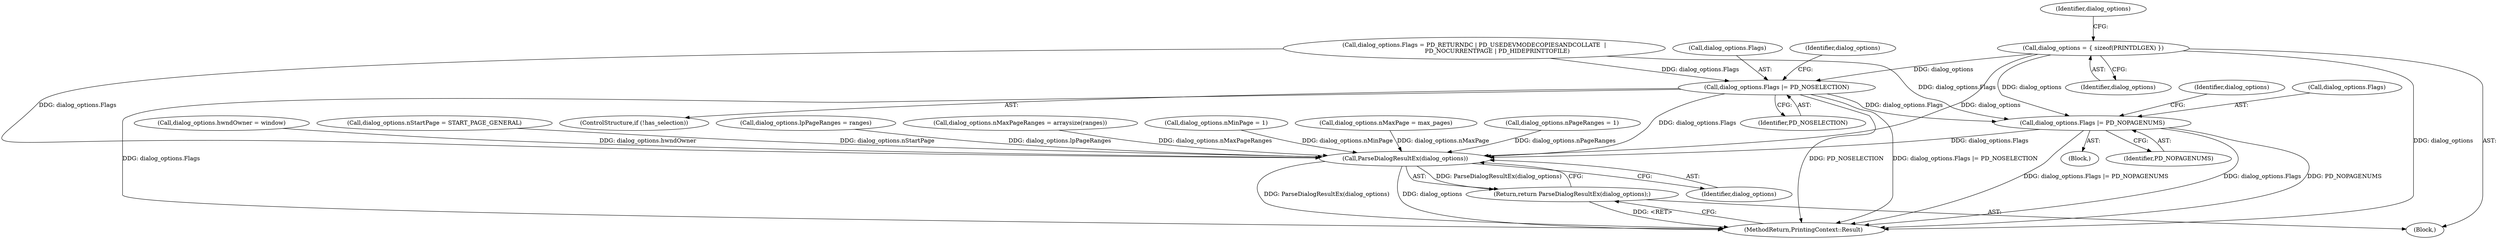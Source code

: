digraph "0_Chrome_fc790462b4f248712bbc8c3734664dd6b05f80f2_5@API" {
"1000134" [label="(Call,dialog_options = { sizeof(PRINTDLGEX) })"];
"1000155" [label="(Call,dialog_options.Flags |= PD_NOSELECTION)"];
"1000216" [label="(Call,dialog_options.Flags |= PD_NOPAGENUMS)"];
"1000233" [label="(Call,ParseDialogResultEx(dialog_options))"];
"1000232" [label="(Return,return ParseDialogResultEx(dialog_options);)"];
"1000226" [label="(Identifier,dialog_options)"];
"1000141" [label="(Call,dialog_options.Flags = PD_RETURNDC | PD_USEDEVMODECOPIESANDCOLLATE  |\n                         PD_NOCURRENTPAGE | PD_HIDEPRINTTOFILE)"];
"1000138" [label="(Identifier,dialog_options)"];
"1000105" [label="(Block,)"];
"1000235" [label="(MethodReturn,PrintingContext::Result)"];
"1000156" [label="(Call,dialog_options.Flags)"];
"1000163" [label="(Identifier,dialog_options)"];
"1000155" [label="(Call,dialog_options.Flags |= PD_NOSELECTION)"];
"1000136" [label="(Call,dialog_options.hwndOwner = window)"];
"1000161" [label="(Call,dialog_options.nStartPage = START_PAGE_GENERAL)"];
"1000135" [label="(Identifier,dialog_options)"];
"1000216" [label="(Call,dialog_options.Flags |= PD_NOPAGENUMS)"];
"1000233" [label="(Call,ParseDialogResultEx(dialog_options))"];
"1000232" [label="(Return,return ParseDialogResultEx(dialog_options);)"];
"1000209" [label="(Call,dialog_options.lpPageRanges = ranges)"];
"1000134" [label="(Call,dialog_options = { sizeof(PRINTDLGEX) })"];
"1000220" [label="(Identifier,PD_NOPAGENUMS)"];
"1000193" [label="(Call,dialog_options.nMaxPageRanges = arraysize(ranges))"];
"1000152" [label="(ControlStructure,if (!has_selection))"];
"1000199" [label="(Call,dialog_options.nMinPage = 1)"];
"1000204" [label="(Call,dialog_options.nMaxPage = max_pages)"];
"1000217" [label="(Call,dialog_options.Flags)"];
"1000234" [label="(Identifier,dialog_options)"];
"1000188" [label="(Call,dialog_options.nPageRanges = 1)"];
"1000159" [label="(Identifier,PD_NOSELECTION)"];
"1000215" [label="(Block,)"];
"1000134" -> "1000105"  [label="AST: "];
"1000134" -> "1000135"  [label="CFG: "];
"1000135" -> "1000134"  [label="AST: "];
"1000138" -> "1000134"  [label="CFG: "];
"1000134" -> "1000235"  [label="DDG: dialog_options"];
"1000134" -> "1000155"  [label="DDG: dialog_options"];
"1000134" -> "1000216"  [label="DDG: dialog_options"];
"1000134" -> "1000233"  [label="DDG: dialog_options"];
"1000155" -> "1000152"  [label="AST: "];
"1000155" -> "1000159"  [label="CFG: "];
"1000156" -> "1000155"  [label="AST: "];
"1000159" -> "1000155"  [label="AST: "];
"1000163" -> "1000155"  [label="CFG: "];
"1000155" -> "1000235"  [label="DDG: PD_NOSELECTION"];
"1000155" -> "1000235"  [label="DDG: dialog_options.Flags |= PD_NOSELECTION"];
"1000155" -> "1000235"  [label="DDG: dialog_options.Flags"];
"1000141" -> "1000155"  [label="DDG: dialog_options.Flags"];
"1000155" -> "1000216"  [label="DDG: dialog_options.Flags"];
"1000155" -> "1000233"  [label="DDG: dialog_options.Flags"];
"1000216" -> "1000215"  [label="AST: "];
"1000216" -> "1000220"  [label="CFG: "];
"1000217" -> "1000216"  [label="AST: "];
"1000220" -> "1000216"  [label="AST: "];
"1000226" -> "1000216"  [label="CFG: "];
"1000216" -> "1000235"  [label="DDG: dialog_options.Flags |= PD_NOPAGENUMS"];
"1000216" -> "1000235"  [label="DDG: dialog_options.Flags"];
"1000216" -> "1000235"  [label="DDG: PD_NOPAGENUMS"];
"1000141" -> "1000216"  [label="DDG: dialog_options.Flags"];
"1000216" -> "1000233"  [label="DDG: dialog_options.Flags"];
"1000233" -> "1000232"  [label="AST: "];
"1000233" -> "1000234"  [label="CFG: "];
"1000234" -> "1000233"  [label="AST: "];
"1000232" -> "1000233"  [label="CFG: "];
"1000233" -> "1000235"  [label="DDG: ParseDialogResultEx(dialog_options)"];
"1000233" -> "1000235"  [label="DDG: dialog_options"];
"1000233" -> "1000232"  [label="DDG: ParseDialogResultEx(dialog_options)"];
"1000141" -> "1000233"  [label="DDG: dialog_options.Flags"];
"1000193" -> "1000233"  [label="DDG: dialog_options.nMaxPageRanges"];
"1000209" -> "1000233"  [label="DDG: dialog_options.lpPageRanges"];
"1000199" -> "1000233"  [label="DDG: dialog_options.nMinPage"];
"1000204" -> "1000233"  [label="DDG: dialog_options.nMaxPage"];
"1000161" -> "1000233"  [label="DDG: dialog_options.nStartPage"];
"1000136" -> "1000233"  [label="DDG: dialog_options.hwndOwner"];
"1000188" -> "1000233"  [label="DDG: dialog_options.nPageRanges"];
"1000232" -> "1000105"  [label="AST: "];
"1000235" -> "1000232"  [label="CFG: "];
"1000232" -> "1000235"  [label="DDG: <RET>"];
}
